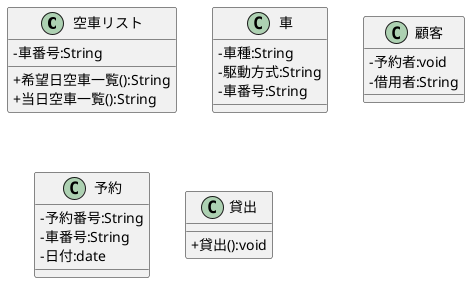 @startuml
skinparam classAttributeIconSize 0
class 空車リスト  {
-車番号:String
+希望日空車一覧():String
+当日空車一覧():String
}
class 車 {
- 車種:String
- 駆動方式:String
- 車番号:String
}
class 顧客 {
- 予約者:void
- 借用者:String
}
class 予約 {
- 予約番号:String
- 車番号:String
- 日付:date
}
class 貸出{
+ 貸出():void
}
@enduml